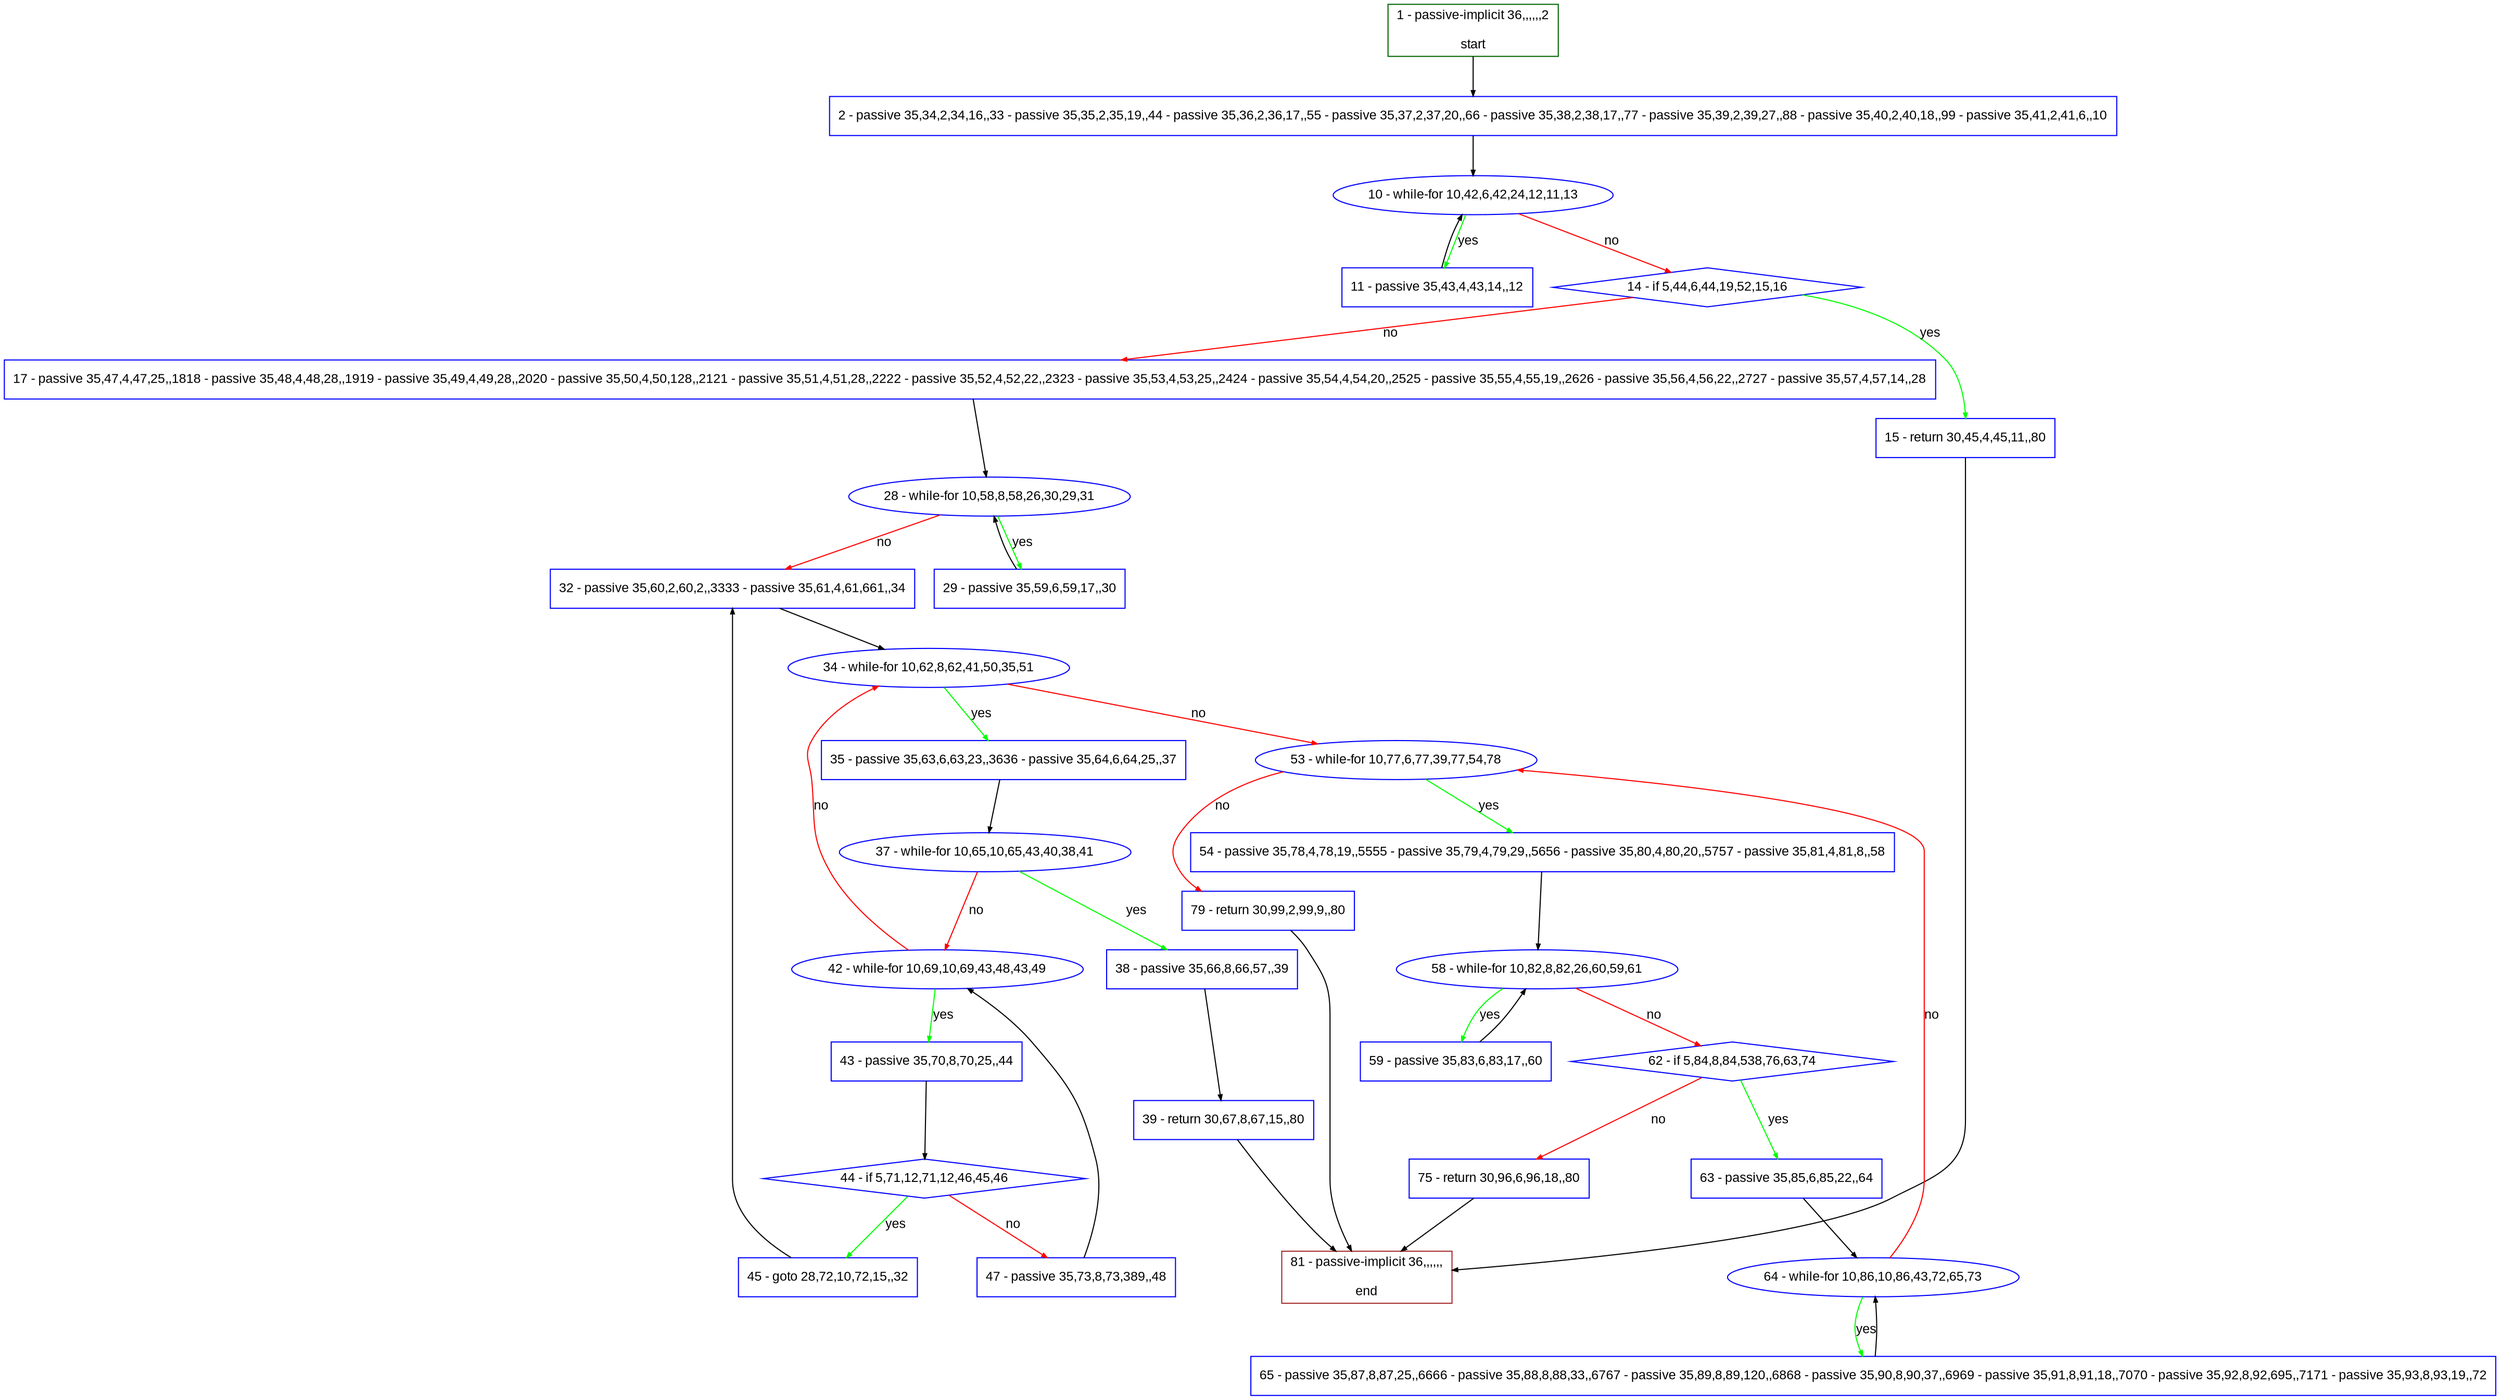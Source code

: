 digraph "" {
  graph [pack="true", label="", fontsize="12", packmode="clust", fontname="Arial", fillcolor="#FFFFCC", bgcolor="white", style="rounded,filled", compound="true"];
  node [node_initialized="no", label="", color="grey", fontsize="12", fillcolor="white", fontname="Arial", style="filled", shape="rectangle", compound="true", fixedsize="false"];
  edge [fontcolor="black", arrowhead="normal", arrowtail="none", arrowsize="0.5", ltail="", label="", color="black", fontsize="12", lhead="", fontname="Arial", dir="forward", compound="true"];
  __N1 [label="2 - passive 35,34,2,34,16,,33 - passive 35,35,2,35,19,,44 - passive 35,36,2,36,17,,55 - passive 35,37,2,37,20,,66 - passive 35,38,2,38,17,,77 - passive 35,39,2,39,27,,88 - passive 35,40,2,40,18,,99 - passive 35,41,2,41,6,,10", color="#0000ff", fillcolor="#ffffff", style="filled", shape="box"];
  __N2 [label="1 - passive-implicit 36,,,,,,2\n\nstart", color="#006400", fillcolor="#ffffff", style="filled", shape="box"];
  __N3 [label="10 - while-for 10,42,6,42,24,12,11,13", color="#0000ff", fillcolor="#ffffff", style="filled", shape="oval"];
  __N4 [label="11 - passive 35,43,4,43,14,,12", color="#0000ff", fillcolor="#ffffff", style="filled", shape="box"];
  __N5 [label="14 - if 5,44,6,44,19,52,15,16", color="#0000ff", fillcolor="#ffffff", style="filled", shape="diamond"];
  __N6 [label="15 - return 30,45,4,45,11,,80", color="#0000ff", fillcolor="#ffffff", style="filled", shape="box"];
  __N7 [label="17 - passive 35,47,4,47,25,,1818 - passive 35,48,4,48,28,,1919 - passive 35,49,4,49,28,,2020 - passive 35,50,4,50,128,,2121 - passive 35,51,4,51,28,,2222 - passive 35,52,4,52,22,,2323 - passive 35,53,4,53,25,,2424 - passive 35,54,4,54,20,,2525 - passive 35,55,4,55,19,,2626 - passive 35,56,4,56,22,,2727 - passive 35,57,4,57,14,,28", color="#0000ff", fillcolor="#ffffff", style="filled", shape="box"];
  __N8 [label="81 - passive-implicit 36,,,,,,\n\nend", color="#a52a2a", fillcolor="#ffffff", style="filled", shape="box"];
  __N9 [label="28 - while-for 10,58,8,58,26,30,29,31", color="#0000ff", fillcolor="#ffffff", style="filled", shape="oval"];
  __N10 [label="29 - passive 35,59,6,59,17,,30", color="#0000ff", fillcolor="#ffffff", style="filled", shape="box"];
  __N11 [label="32 - passive 35,60,2,60,2,,3333 - passive 35,61,4,61,661,,34", color="#0000ff", fillcolor="#ffffff", style="filled", shape="box"];
  __N12 [label="34 - while-for 10,62,8,62,41,50,35,51", color="#0000ff", fillcolor="#ffffff", style="filled", shape="oval"];
  __N13 [label="35 - passive 35,63,6,63,23,,3636 - passive 35,64,6,64,25,,37", color="#0000ff", fillcolor="#ffffff", style="filled", shape="box"];
  __N14 [label="53 - while-for 10,77,6,77,39,77,54,78", color="#0000ff", fillcolor="#ffffff", style="filled", shape="oval"];
  __N15 [label="37 - while-for 10,65,10,65,43,40,38,41", color="#0000ff", fillcolor="#ffffff", style="filled", shape="oval"];
  __N16 [label="38 - passive 35,66,8,66,57,,39", color="#0000ff", fillcolor="#ffffff", style="filled", shape="box"];
  __N17 [label="42 - while-for 10,69,10,69,43,48,43,49", color="#0000ff", fillcolor="#ffffff", style="filled", shape="oval"];
  __N18 [label="39 - return 30,67,8,67,15,,80", color="#0000ff", fillcolor="#ffffff", style="filled", shape="box"];
  __N19 [label="43 - passive 35,70,8,70,25,,44", color="#0000ff", fillcolor="#ffffff", style="filled", shape="box"];
  __N20 [label="44 - if 5,71,12,71,12,46,45,46", color="#0000ff", fillcolor="#ffffff", style="filled", shape="diamond"];
  __N21 [label="45 - goto 28,72,10,72,15,,32", color="#0000ff", fillcolor="#ffffff", style="filled", shape="box"];
  __N22 [label="47 - passive 35,73,8,73,389,,48", color="#0000ff", fillcolor="#ffffff", style="filled", shape="box"];
  __N23 [label="54 - passive 35,78,4,78,19,,5555 - passive 35,79,4,79,29,,5656 - passive 35,80,4,80,20,,5757 - passive 35,81,4,81,8,,58", color="#0000ff", fillcolor="#ffffff", style="filled", shape="box"];
  __N24 [label="79 - return 30,99,2,99,9,,80", color="#0000ff", fillcolor="#ffffff", style="filled", shape="box"];
  __N25 [label="58 - while-for 10,82,8,82,26,60,59,61", color="#0000ff", fillcolor="#ffffff", style="filled", shape="oval"];
  __N26 [label="59 - passive 35,83,6,83,17,,60", color="#0000ff", fillcolor="#ffffff", style="filled", shape="box"];
  __N27 [label="62 - if 5,84,8,84,538,76,63,74", color="#0000ff", fillcolor="#ffffff", style="filled", shape="diamond"];
  __N28 [label="63 - passive 35,85,6,85,22,,64", color="#0000ff", fillcolor="#ffffff", style="filled", shape="box"];
  __N29 [label="75 - return 30,96,6,96,18,,80", color="#0000ff", fillcolor="#ffffff", style="filled", shape="box"];
  __N30 [label="64 - while-for 10,86,10,86,43,72,65,73", color="#0000ff", fillcolor="#ffffff", style="filled", shape="oval"];
  __N31 [label="65 - passive 35,87,8,87,25,,6666 - passive 35,88,8,88,33,,6767 - passive 35,89,8,89,120,,6868 - passive 35,90,8,90,37,,6969 - passive 35,91,8,91,18,,7070 - passive 35,92,8,92,695,,7171 - passive 35,93,8,93,19,,72", color="#0000ff", fillcolor="#ffffff", style="filled", shape="box"];
  __N2 -> __N1 [arrowhead="normal", arrowtail="none", color="#000000", label="", dir="forward"];
  __N1 -> __N3 [arrowhead="normal", arrowtail="none", color="#000000", label="", dir="forward"];
  __N3 -> __N4 [arrowhead="normal", arrowtail="none", color="#00ff00", label="yes", dir="forward"];
  __N4 -> __N3 [arrowhead="normal", arrowtail="none", color="#000000", label="", dir="forward"];
  __N3 -> __N5 [arrowhead="normal", arrowtail="none", color="#ff0000", label="no", dir="forward"];
  __N5 -> __N6 [arrowhead="normal", arrowtail="none", color="#00ff00", label="yes", dir="forward"];
  __N5 -> __N7 [arrowhead="normal", arrowtail="none", color="#ff0000", label="no", dir="forward"];
  __N6 -> __N8 [arrowhead="normal", arrowtail="none", color="#000000", label="", dir="forward"];
  __N7 -> __N9 [arrowhead="normal", arrowtail="none", color="#000000", label="", dir="forward"];
  __N9 -> __N10 [arrowhead="normal", arrowtail="none", color="#00ff00", label="yes", dir="forward"];
  __N10 -> __N9 [arrowhead="normal", arrowtail="none", color="#000000", label="", dir="forward"];
  __N9 -> __N11 [arrowhead="normal", arrowtail="none", color="#ff0000", label="no", dir="forward"];
  __N11 -> __N12 [arrowhead="normal", arrowtail="none", color="#000000", label="", dir="forward"];
  __N12 -> __N13 [arrowhead="normal", arrowtail="none", color="#00ff00", label="yes", dir="forward"];
  __N12 -> __N14 [arrowhead="normal", arrowtail="none", color="#ff0000", label="no", dir="forward"];
  __N13 -> __N15 [arrowhead="normal", arrowtail="none", color="#000000", label="", dir="forward"];
  __N15 -> __N16 [arrowhead="normal", arrowtail="none", color="#00ff00", label="yes", dir="forward"];
  __N15 -> __N17 [arrowhead="normal", arrowtail="none", color="#ff0000", label="no", dir="forward"];
  __N16 -> __N18 [arrowhead="normal", arrowtail="none", color="#000000", label="", dir="forward"];
  __N18 -> __N8 [arrowhead="normal", arrowtail="none", color="#000000", label="", dir="forward"];
  __N17 -> __N12 [arrowhead="normal", arrowtail="none", color="#ff0000", label="no", dir="forward"];
  __N17 -> __N19 [arrowhead="normal", arrowtail="none", color="#00ff00", label="yes", dir="forward"];
  __N19 -> __N20 [arrowhead="normal", arrowtail="none", color="#000000", label="", dir="forward"];
  __N20 -> __N21 [arrowhead="normal", arrowtail="none", color="#00ff00", label="yes", dir="forward"];
  __N20 -> __N22 [arrowhead="normal", arrowtail="none", color="#ff0000", label="no", dir="forward"];
  __N21 -> __N11 [arrowhead="normal", arrowtail="none", color="#000000", label="", dir="forward"];
  __N22 -> __N17 [arrowhead="normal", arrowtail="none", color="#000000", label="", dir="forward"];
  __N14 -> __N23 [arrowhead="normal", arrowtail="none", color="#00ff00", label="yes", dir="forward"];
  __N14 -> __N24 [arrowhead="normal", arrowtail="none", color="#ff0000", label="no", dir="forward"];
  __N23 -> __N25 [arrowhead="normal", arrowtail="none", color="#000000", label="", dir="forward"];
  __N25 -> __N26 [arrowhead="normal", arrowtail="none", color="#00ff00", label="yes", dir="forward"];
  __N26 -> __N25 [arrowhead="normal", arrowtail="none", color="#000000", label="", dir="forward"];
  __N25 -> __N27 [arrowhead="normal", arrowtail="none", color="#ff0000", label="no", dir="forward"];
  __N27 -> __N28 [arrowhead="normal", arrowtail="none", color="#00ff00", label="yes", dir="forward"];
  __N27 -> __N29 [arrowhead="normal", arrowtail="none", color="#ff0000", label="no", dir="forward"];
  __N28 -> __N30 [arrowhead="normal", arrowtail="none", color="#000000", label="", dir="forward"];
  __N30 -> __N14 [arrowhead="normal", arrowtail="none", color="#ff0000", label="no", dir="forward"];
  __N30 -> __N31 [arrowhead="normal", arrowtail="none", color="#00ff00", label="yes", dir="forward"];
  __N31 -> __N30 [arrowhead="normal", arrowtail="none", color="#000000", label="", dir="forward"];
  __N29 -> __N8 [arrowhead="normal", arrowtail="none", color="#000000", label="", dir="forward"];
  __N24 -> __N8 [arrowhead="normal", arrowtail="none", color="#000000", label="", dir="forward"];
}
